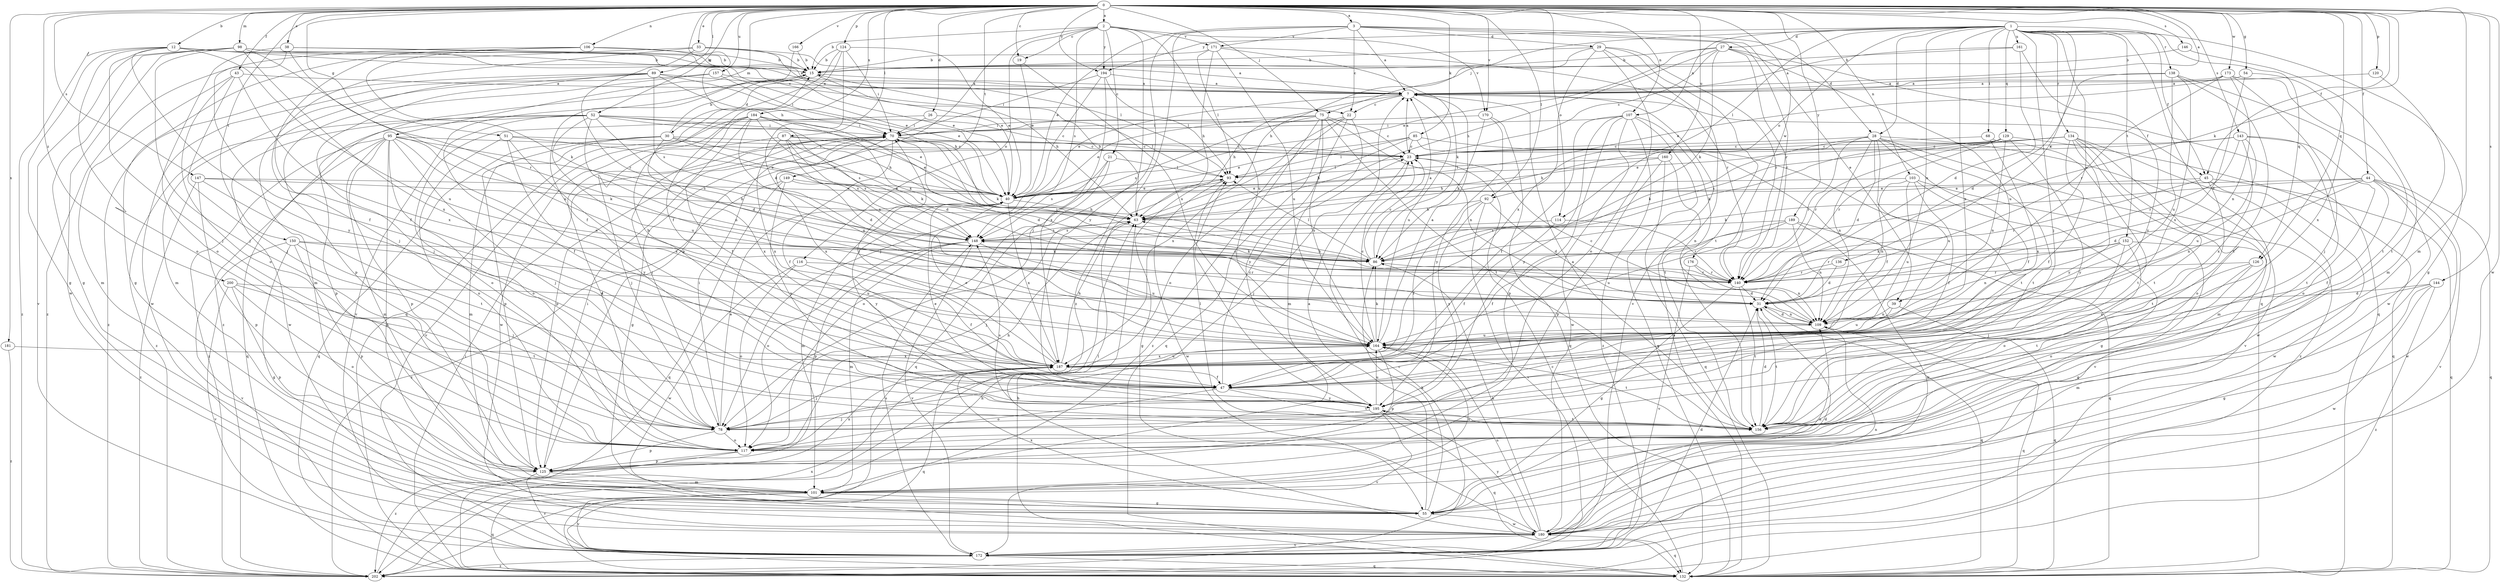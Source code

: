 strict digraph  {
0;
1;
2;
3;
7;
12;
15;
19;
21;
22;
23;
26;
27;
28;
29;
30;
31;
33;
38;
39;
40;
43;
44;
45;
47;
51;
52;
54;
55;
63;
68;
70;
75;
78;
85;
86;
87;
89;
92;
93;
95;
98;
101;
103;
106;
107;
109;
114;
116;
117;
120;
124;
125;
126;
129;
132;
134;
136;
138;
140;
143;
144;
146;
147;
148;
149;
150;
152;
156;
157;
160;
161;
164;
166;
170;
171;
172;
173;
176;
180;
181;
184;
187;
189;
194;
195;
200;
202;
0 -> 2  [label=a];
0 -> 3  [label=a];
0 -> 7  [label=a];
0 -> 12  [label=b];
0 -> 19  [label=c];
0 -> 26  [label=d];
0 -> 33  [label=e];
0 -> 38  [label=e];
0 -> 43  [label=f];
0 -> 44  [label=f];
0 -> 45  [label=f];
0 -> 51  [label=g];
0 -> 52  [label=g];
0 -> 54  [label=g];
0 -> 63  [label=h];
0 -> 75  [label=j];
0 -> 85  [label=k];
0 -> 86  [label=k];
0 -> 87  [label=l];
0 -> 89  [label=l];
0 -> 92  [label=l];
0 -> 95  [label=m];
0 -> 98  [label=m];
0 -> 101  [label=m];
0 -> 103  [label=n];
0 -> 106  [label=n];
0 -> 107  [label=n];
0 -> 114  [label=o];
0 -> 120  [label=p];
0 -> 124  [label=p];
0 -> 126  [label=q];
0 -> 143  [label=s];
0 -> 144  [label=s];
0 -> 146  [label=s];
0 -> 147  [label=s];
0 -> 149  [label=t];
0 -> 150  [label=t];
0 -> 157  [label=u];
0 -> 160  [label=u];
0 -> 166  [label=v];
0 -> 170  [label=v];
0 -> 173  [label=w];
0 -> 176  [label=w];
0 -> 180  [label=w];
0 -> 181  [label=x];
0 -> 184  [label=x];
0 -> 189  [label=y];
0 -> 194  [label=y];
0 -> 200  [label=z];
1 -> 27  [label=d];
1 -> 28  [label=d];
1 -> 39  [label=e];
1 -> 45  [label=f];
1 -> 55  [label=g];
1 -> 68  [label=i];
1 -> 75  [label=j];
1 -> 78  [label=j];
1 -> 92  [label=l];
1 -> 107  [label=n];
1 -> 109  [label=n];
1 -> 114  [label=o];
1 -> 126  [label=q];
1 -> 129  [label=q];
1 -> 132  [label=q];
1 -> 134  [label=r];
1 -> 136  [label=r];
1 -> 138  [label=r];
1 -> 152  [label=t];
1 -> 161  [label=u];
1 -> 187  [label=x];
1 -> 194  [label=y];
2 -> 15  [label=b];
2 -> 19  [label=c];
2 -> 21  [label=c];
2 -> 116  [label=o];
2 -> 125  [label=p];
2 -> 148  [label=s];
2 -> 164  [label=u];
2 -> 170  [label=v];
2 -> 171  [label=v];
2 -> 194  [label=y];
2 -> 195  [label=y];
3 -> 7  [label=a];
3 -> 22  [label=c];
3 -> 28  [label=d];
3 -> 29  [label=d];
3 -> 39  [label=e];
3 -> 40  [label=e];
3 -> 78  [label=j];
3 -> 140  [label=r];
3 -> 171  [label=v];
3 -> 202  [label=z];
7 -> 22  [label=c];
7 -> 40  [label=e];
7 -> 45  [label=f];
7 -> 63  [label=h];
7 -> 164  [label=u];
12 -> 7  [label=a];
12 -> 15  [label=b];
12 -> 22  [label=c];
12 -> 55  [label=g];
12 -> 78  [label=j];
12 -> 117  [label=o];
12 -> 164  [label=u];
12 -> 195  [label=y];
12 -> 202  [label=z];
15 -> 7  [label=a];
15 -> 30  [label=d];
15 -> 63  [label=h];
15 -> 172  [label=v];
15 -> 202  [label=z];
19 -> 40  [label=e];
19 -> 164  [label=u];
21 -> 93  [label=l];
21 -> 117  [label=o];
21 -> 132  [label=q];
21 -> 148  [label=s];
22 -> 70  [label=i];
22 -> 101  [label=m];
22 -> 117  [label=o];
22 -> 187  [label=x];
22 -> 195  [label=y];
23 -> 7  [label=a];
23 -> 78  [label=j];
23 -> 93  [label=l];
26 -> 70  [label=i];
26 -> 93  [label=l];
26 -> 117  [label=o];
27 -> 15  [label=b];
27 -> 23  [label=c];
27 -> 40  [label=e];
27 -> 63  [label=h];
27 -> 86  [label=k];
27 -> 132  [label=q];
27 -> 140  [label=r];
27 -> 164  [label=u];
28 -> 23  [label=c];
28 -> 31  [label=d];
28 -> 47  [label=f];
28 -> 86  [label=k];
28 -> 109  [label=n];
28 -> 140  [label=r];
28 -> 156  [label=t];
28 -> 164  [label=u];
28 -> 172  [label=v];
28 -> 202  [label=z];
29 -> 15  [label=b];
29 -> 63  [label=h];
29 -> 117  [label=o];
29 -> 140  [label=r];
29 -> 156  [label=t];
29 -> 172  [label=v];
29 -> 187  [label=x];
30 -> 15  [label=b];
30 -> 23  [label=c];
30 -> 40  [label=e];
30 -> 101  [label=m];
30 -> 125  [label=p];
30 -> 132  [label=q];
30 -> 148  [label=s];
30 -> 187  [label=x];
31 -> 109  [label=n];
31 -> 132  [label=q];
31 -> 156  [label=t];
33 -> 7  [label=a];
33 -> 15  [label=b];
33 -> 40  [label=e];
33 -> 55  [label=g];
33 -> 78  [label=j];
33 -> 140  [label=r];
38 -> 15  [label=b];
38 -> 40  [label=e];
38 -> 47  [label=f];
38 -> 117  [label=o];
38 -> 140  [label=r];
39 -> 109  [label=n];
39 -> 132  [label=q];
39 -> 164  [label=u];
40 -> 63  [label=h];
40 -> 101  [label=m];
40 -> 187  [label=x];
40 -> 195  [label=y];
43 -> 7  [label=a];
43 -> 78  [label=j];
43 -> 101  [label=m];
43 -> 117  [label=o];
43 -> 187  [label=x];
44 -> 31  [label=d];
44 -> 40  [label=e];
44 -> 47  [label=f];
44 -> 86  [label=k];
44 -> 109  [label=n];
44 -> 132  [label=q];
44 -> 172  [label=v];
44 -> 180  [label=w];
45 -> 40  [label=e];
45 -> 132  [label=q];
45 -> 140  [label=r];
45 -> 156  [label=t];
45 -> 180  [label=w];
47 -> 15  [label=b];
47 -> 23  [label=c];
47 -> 117  [label=o];
47 -> 156  [label=t];
47 -> 195  [label=y];
51 -> 23  [label=c];
51 -> 40  [label=e];
51 -> 117  [label=o];
51 -> 187  [label=x];
51 -> 195  [label=y];
52 -> 23  [label=c];
52 -> 31  [label=d];
52 -> 40  [label=e];
52 -> 47  [label=f];
52 -> 63  [label=h];
52 -> 70  [label=i];
52 -> 109  [label=n];
52 -> 125  [label=p];
52 -> 164  [label=u];
52 -> 180  [label=w];
52 -> 202  [label=z];
54 -> 7  [label=a];
54 -> 31  [label=d];
54 -> 187  [label=x];
55 -> 7  [label=a];
55 -> 86  [label=k];
55 -> 109  [label=n];
55 -> 180  [label=w];
55 -> 187  [label=x];
63 -> 15  [label=b];
63 -> 78  [label=j];
63 -> 148  [label=s];
68 -> 23  [label=c];
68 -> 156  [label=t];
68 -> 187  [label=x];
70 -> 23  [label=c];
70 -> 31  [label=d];
70 -> 47  [label=f];
70 -> 55  [label=g];
70 -> 86  [label=k];
70 -> 125  [label=p];
70 -> 187  [label=x];
75 -> 23  [label=c];
75 -> 40  [label=e];
75 -> 70  [label=i];
75 -> 109  [label=n];
75 -> 132  [label=q];
75 -> 148  [label=s];
75 -> 156  [label=t];
75 -> 164  [label=u];
75 -> 202  [label=z];
78 -> 40  [label=e];
78 -> 70  [label=i];
78 -> 117  [label=o];
78 -> 125  [label=p];
85 -> 23  [label=c];
85 -> 40  [label=e];
85 -> 47  [label=f];
85 -> 63  [label=h];
85 -> 93  [label=l];
85 -> 156  [label=t];
86 -> 7  [label=a];
86 -> 23  [label=c];
86 -> 93  [label=l];
86 -> 140  [label=r];
86 -> 148  [label=s];
87 -> 23  [label=c];
87 -> 31  [label=d];
87 -> 40  [label=e];
87 -> 78  [label=j];
87 -> 86  [label=k];
87 -> 148  [label=s];
87 -> 187  [label=x];
89 -> 7  [label=a];
89 -> 40  [label=e];
89 -> 63  [label=h];
89 -> 78  [label=j];
89 -> 101  [label=m];
89 -> 148  [label=s];
89 -> 180  [label=w];
89 -> 202  [label=z];
92 -> 31  [label=d];
92 -> 47  [label=f];
92 -> 63  [label=h];
92 -> 172  [label=v];
92 -> 195  [label=y];
93 -> 40  [label=e];
93 -> 55  [label=g];
93 -> 180  [label=w];
95 -> 23  [label=c];
95 -> 55  [label=g];
95 -> 78  [label=j];
95 -> 86  [label=k];
95 -> 101  [label=m];
95 -> 109  [label=n];
95 -> 117  [label=o];
95 -> 125  [label=p];
95 -> 132  [label=q];
95 -> 148  [label=s];
95 -> 202  [label=z];
98 -> 15  [label=b];
98 -> 55  [label=g];
98 -> 78  [label=j];
98 -> 93  [label=l];
98 -> 164  [label=u];
98 -> 172  [label=v];
98 -> 180  [label=w];
98 -> 187  [label=x];
101 -> 55  [label=g];
101 -> 132  [label=q];
101 -> 164  [label=u];
101 -> 172  [label=v];
103 -> 40  [label=e];
103 -> 47  [label=f];
103 -> 55  [label=g];
103 -> 109  [label=n];
103 -> 164  [label=u];
103 -> 172  [label=v];
106 -> 15  [label=b];
106 -> 40  [label=e];
106 -> 47  [label=f];
106 -> 86  [label=k];
106 -> 202  [label=z];
107 -> 47  [label=f];
107 -> 70  [label=i];
107 -> 125  [label=p];
107 -> 132  [label=q];
107 -> 156  [label=t];
107 -> 180  [label=w];
107 -> 195  [label=y];
107 -> 202  [label=z];
109 -> 23  [label=c];
109 -> 31  [label=d];
109 -> 132  [label=q];
109 -> 164  [label=u];
114 -> 47  [label=f];
114 -> 140  [label=r];
114 -> 148  [label=s];
116 -> 47  [label=f];
116 -> 117  [label=o];
116 -> 140  [label=r];
116 -> 180  [label=w];
117 -> 63  [label=h];
117 -> 70  [label=i];
117 -> 125  [label=p];
117 -> 202  [label=z];
120 -> 7  [label=a];
120 -> 156  [label=t];
124 -> 15  [label=b];
124 -> 31  [label=d];
124 -> 40  [label=e];
124 -> 47  [label=f];
124 -> 70  [label=i];
124 -> 132  [label=q];
125 -> 70  [label=i];
125 -> 101  [label=m];
125 -> 172  [label=v];
125 -> 187  [label=x];
126 -> 117  [label=o];
126 -> 140  [label=r];
126 -> 156  [label=t];
126 -> 187  [label=x];
129 -> 23  [label=c];
129 -> 63  [label=h];
129 -> 86  [label=k];
129 -> 109  [label=n];
129 -> 132  [label=q];
129 -> 140  [label=r];
129 -> 195  [label=y];
132 -> 7  [label=a];
132 -> 23  [label=c];
132 -> 63  [label=h];
132 -> 70  [label=i];
134 -> 23  [label=c];
134 -> 47  [label=f];
134 -> 101  [label=m];
134 -> 117  [label=o];
134 -> 140  [label=r];
134 -> 148  [label=s];
134 -> 156  [label=t];
134 -> 180  [label=w];
134 -> 195  [label=y];
136 -> 31  [label=d];
136 -> 140  [label=r];
138 -> 7  [label=a];
138 -> 31  [label=d];
138 -> 156  [label=t];
138 -> 164  [label=u];
138 -> 180  [label=w];
138 -> 187  [label=x];
140 -> 31  [label=d];
140 -> 55  [label=g];
140 -> 63  [label=h];
140 -> 70  [label=i];
140 -> 156  [label=t];
143 -> 23  [label=c];
143 -> 40  [label=e];
143 -> 117  [label=o];
143 -> 140  [label=r];
143 -> 156  [label=t];
143 -> 164  [label=u];
143 -> 187  [label=x];
144 -> 31  [label=d];
144 -> 55  [label=g];
144 -> 101  [label=m];
144 -> 180  [label=w];
144 -> 202  [label=z];
146 -> 15  [label=b];
146 -> 101  [label=m];
147 -> 40  [label=e];
147 -> 63  [label=h];
147 -> 125  [label=p];
147 -> 156  [label=t];
147 -> 202  [label=z];
148 -> 86  [label=k];
148 -> 101  [label=m];
148 -> 117  [label=o];
148 -> 125  [label=p];
148 -> 164  [label=u];
148 -> 172  [label=v];
149 -> 40  [label=e];
149 -> 132  [label=q];
149 -> 148  [label=s];
149 -> 195  [label=y];
149 -> 202  [label=z];
150 -> 55  [label=g];
150 -> 78  [label=j];
150 -> 86  [label=k];
150 -> 125  [label=p];
150 -> 164  [label=u];
150 -> 172  [label=v];
152 -> 55  [label=g];
152 -> 78  [label=j];
152 -> 86  [label=k];
152 -> 109  [label=n];
152 -> 117  [label=o];
152 -> 140  [label=r];
156 -> 7  [label=a];
156 -> 31  [label=d];
156 -> 93  [label=l];
156 -> 148  [label=s];
157 -> 7  [label=a];
157 -> 70  [label=i];
157 -> 101  [label=m];
157 -> 125  [label=p];
160 -> 63  [label=h];
160 -> 93  [label=l];
160 -> 109  [label=n];
160 -> 125  [label=p];
160 -> 132  [label=q];
161 -> 7  [label=a];
161 -> 15  [label=b];
161 -> 31  [label=d];
161 -> 195  [label=y];
164 -> 7  [label=a];
164 -> 23  [label=c];
164 -> 86  [label=k];
164 -> 125  [label=p];
164 -> 156  [label=t];
164 -> 187  [label=x];
166 -> 15  [label=b];
166 -> 47  [label=f];
170 -> 70  [label=i];
170 -> 86  [label=k];
170 -> 132  [label=q];
170 -> 195  [label=y];
171 -> 15  [label=b];
171 -> 63  [label=h];
171 -> 86  [label=k];
171 -> 93  [label=l];
171 -> 140  [label=r];
171 -> 164  [label=u];
172 -> 31  [label=d];
172 -> 132  [label=q];
172 -> 148  [label=s];
172 -> 202  [label=z];
173 -> 7  [label=a];
173 -> 40  [label=e];
173 -> 78  [label=j];
173 -> 109  [label=n];
173 -> 140  [label=r];
173 -> 156  [label=t];
176 -> 109  [label=n];
176 -> 140  [label=r];
176 -> 172  [label=v];
180 -> 31  [label=d];
180 -> 86  [label=k];
180 -> 93  [label=l];
180 -> 109  [label=n];
180 -> 132  [label=q];
180 -> 164  [label=u];
180 -> 172  [label=v];
180 -> 195  [label=y];
181 -> 187  [label=x];
181 -> 202  [label=z];
184 -> 31  [label=d];
184 -> 47  [label=f];
184 -> 70  [label=i];
184 -> 78  [label=j];
184 -> 86  [label=k];
184 -> 148  [label=s];
184 -> 164  [label=u];
184 -> 172  [label=v];
184 -> 180  [label=w];
187 -> 40  [label=e];
187 -> 47  [label=f];
187 -> 63  [label=h];
187 -> 70  [label=i];
187 -> 78  [label=j];
187 -> 132  [label=q];
187 -> 164  [label=u];
189 -> 47  [label=f];
189 -> 109  [label=n];
189 -> 132  [label=q];
189 -> 148  [label=s];
189 -> 164  [label=u];
189 -> 180  [label=w];
194 -> 7  [label=a];
194 -> 70  [label=i];
194 -> 78  [label=j];
194 -> 93  [label=l];
194 -> 187  [label=x];
195 -> 40  [label=e];
195 -> 78  [label=j];
195 -> 93  [label=l];
195 -> 132  [label=q];
195 -> 156  [label=t];
195 -> 164  [label=u];
195 -> 172  [label=v];
200 -> 31  [label=d];
200 -> 117  [label=o];
200 -> 125  [label=p];
200 -> 156  [label=t];
200 -> 172  [label=v];
202 -> 23  [label=c];
202 -> 63  [label=h];
202 -> 187  [label=x];
}
